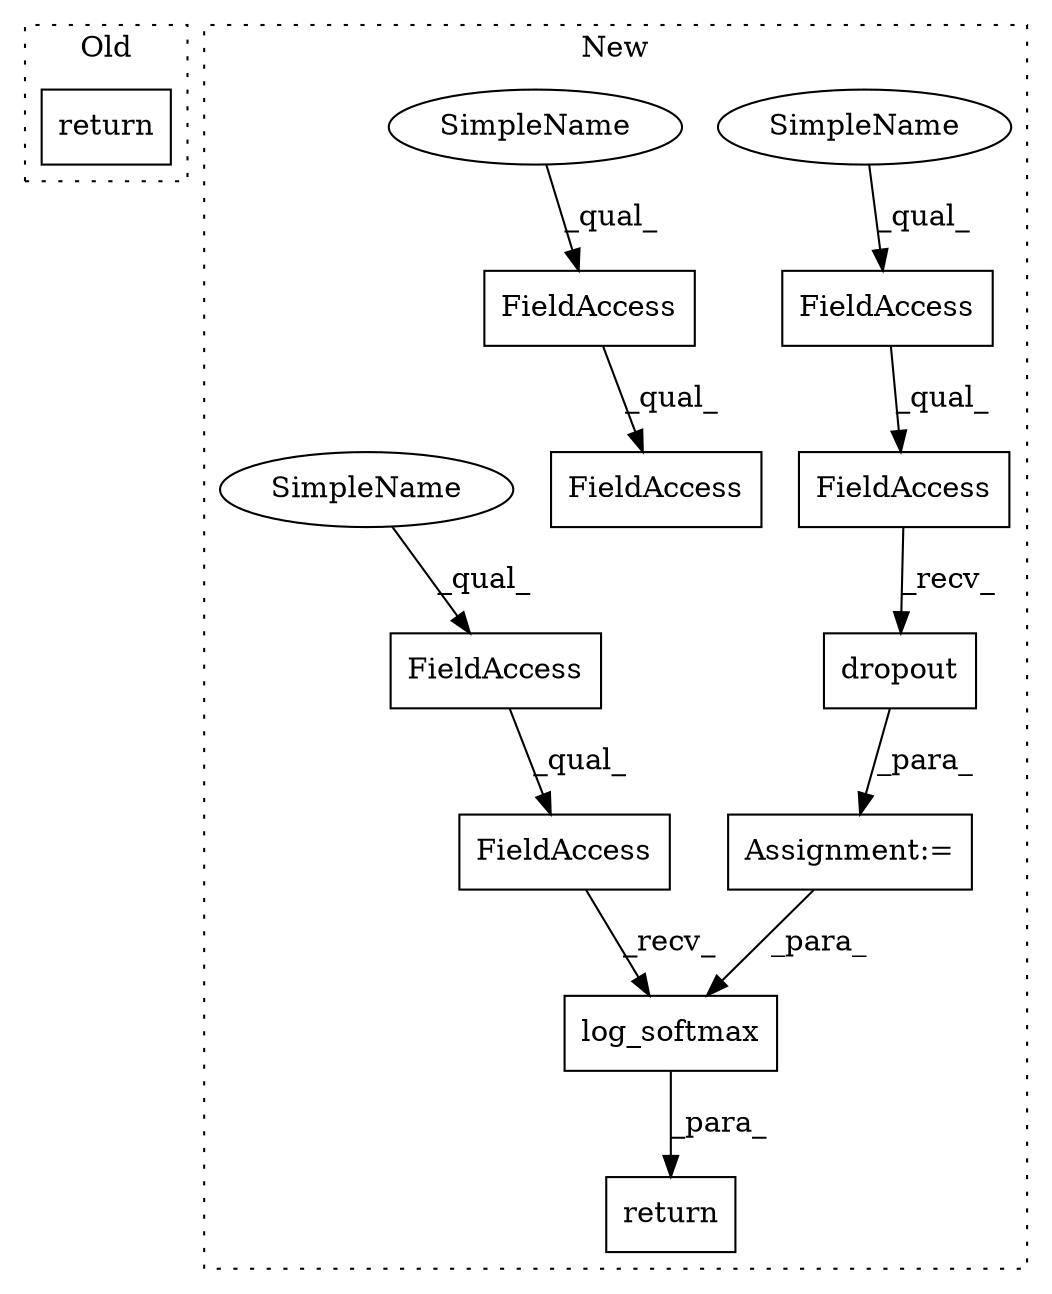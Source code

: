 digraph G {
subgraph cluster0 {
1 [label="return" a="41" s="1580" l="7" shape="box"];
label = "Old";
style="dotted";
}
subgraph cluster1 {
2 [label="log_softmax" a="32" s="1313,1328" l="12,1" shape="box"];
3 [label="return" a="41" s="1286" l="7" shape="box"];
4 [label="FieldAccess" a="22" s="1293" l="19" shape="box"];
5 [label="FieldAccess" a="22" s="1293" l="8" shape="box"];
6 [label="Assignment:=" a="7" s="1217" l="1" shape="box"];
7 [label="FieldAccess" a="22" s="1043" l="8" shape="box"];
8 [label="FieldAccess" a="22" s="1043" l="19" shape="box"];
9 [label="FieldAccess" a="22" s="1139" l="8" shape="box"];
10 [label="FieldAccess" a="22" s="1139" l="19" shape="box"];
11 [label="dropout" a="32" s="1159,1186" l="8,1" shape="box"];
12 [label="SimpleName" a="42" s="1139" l="5" shape="ellipse"];
13 [label="SimpleName" a="42" s="1043" l="5" shape="ellipse"];
14 [label="SimpleName" a="42" s="1293" l="5" shape="ellipse"];
label = "New";
style="dotted";
}
2 -> 3 [label="_para_"];
4 -> 2 [label="_recv_"];
5 -> 4 [label="_qual_"];
6 -> 2 [label="_para_"];
7 -> 8 [label="_qual_"];
9 -> 10 [label="_qual_"];
10 -> 11 [label="_recv_"];
11 -> 6 [label="_para_"];
12 -> 9 [label="_qual_"];
13 -> 7 [label="_qual_"];
14 -> 5 [label="_qual_"];
}